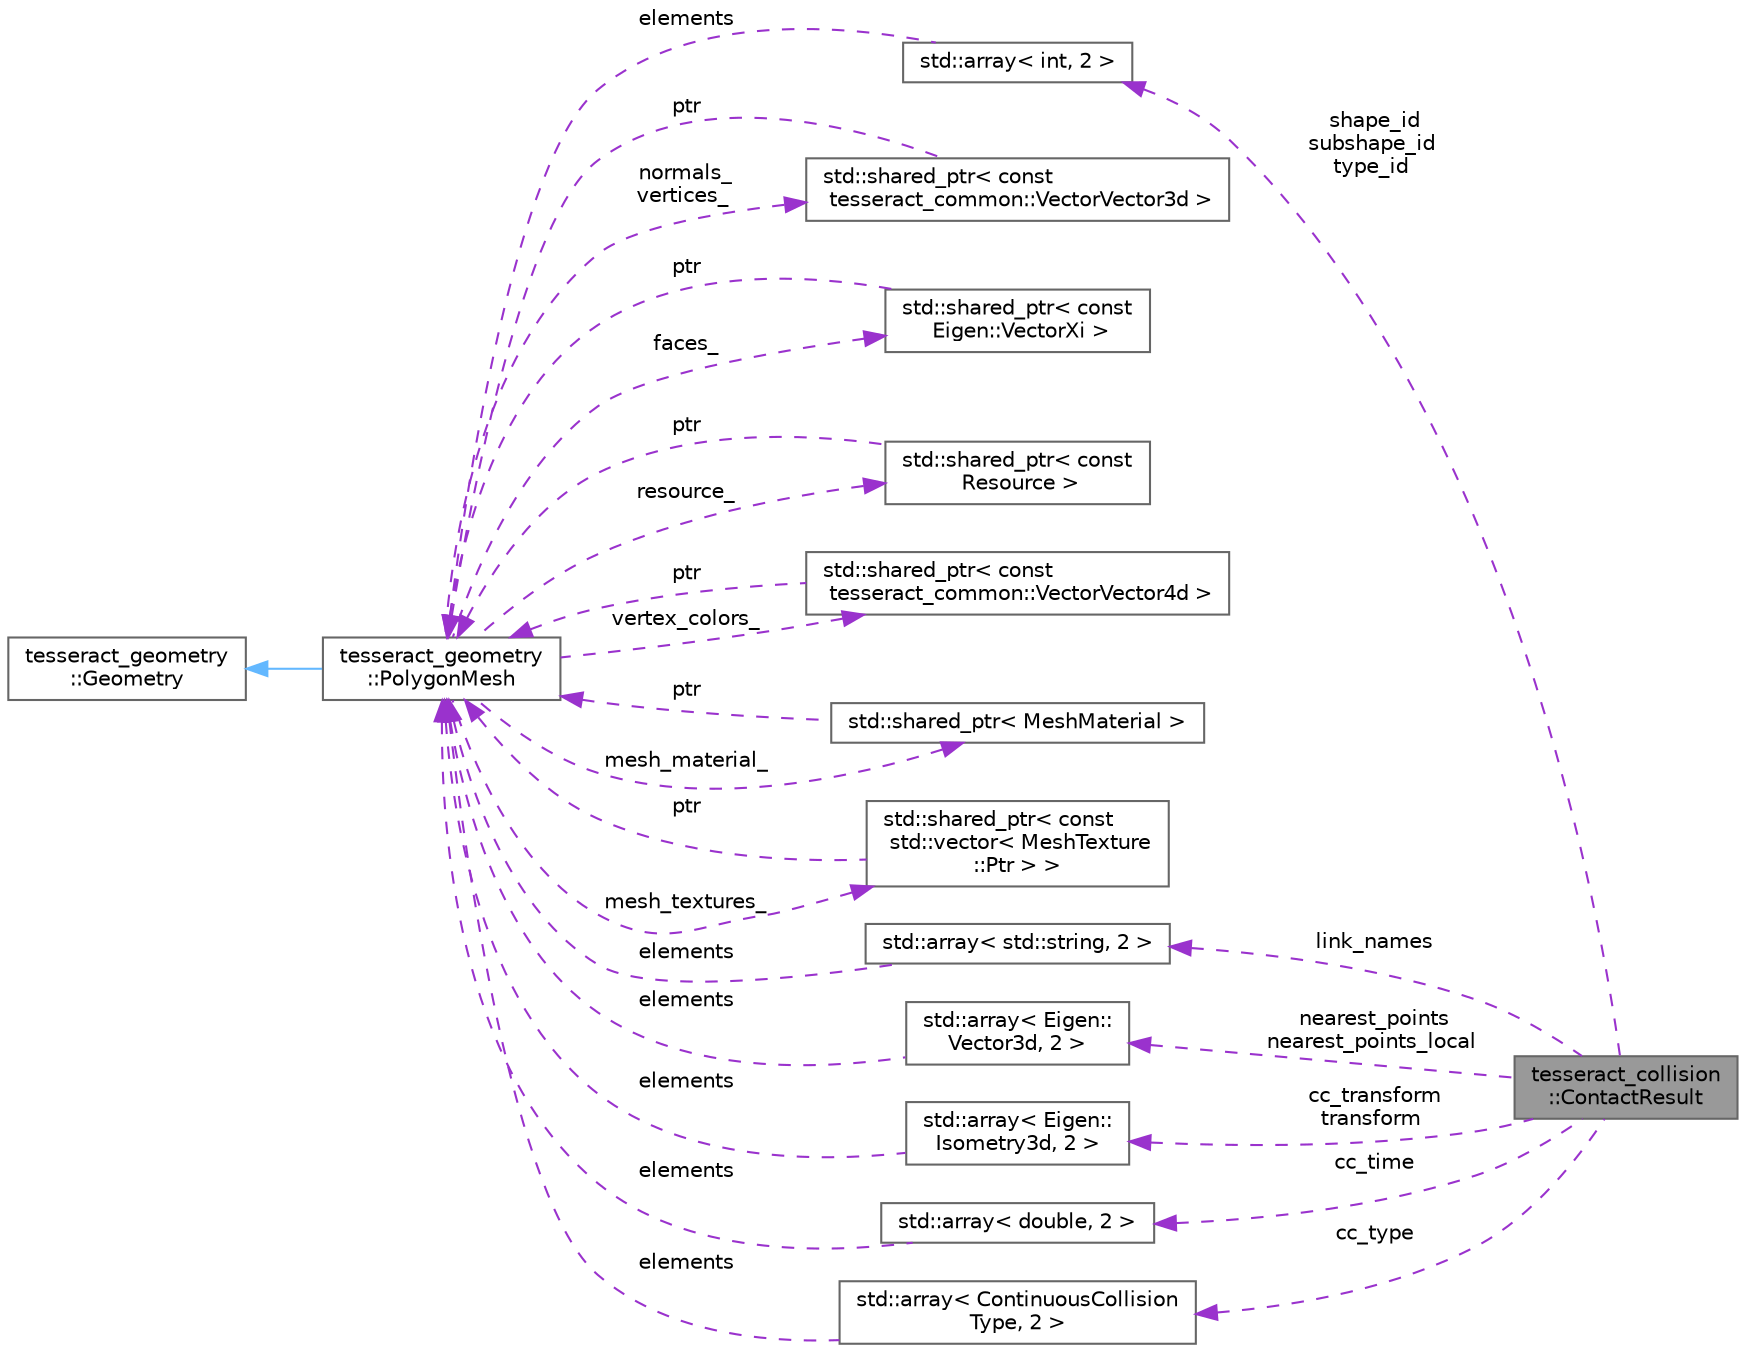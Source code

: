 digraph "tesseract_collision::ContactResult"
{
 // LATEX_PDF_SIZE
  bgcolor="transparent";
  edge [fontname=Helvetica,fontsize=10,labelfontname=Helvetica,labelfontsize=10];
  node [fontname=Helvetica,fontsize=10,shape=box,height=0.2,width=0.4];
  rankdir="LR";
  Node1 [label="tesseract_collision\l::ContactResult",height=0.2,width=0.4,color="gray40", fillcolor="grey60", style="filled", fontcolor="black",tooltip=" "];
  Node2 -> Node1 [dir="back",color="darkorchid3",style="dashed",label=" shape_id\nsubshape_id\ntype_id" ];
  Node2 [label="std::array\< int, 2 \>",height=0.2,width=0.4,color="gray40", fillcolor="white", style="filled",tooltip=" "];
  Node3 -> Node2 [dir="back",color="darkorchid3",style="dashed",label=" elements" ];
  Node3 [label="tesseract_geometry\l::PolygonMesh",height=0.2,width=0.4,color="gray40", fillcolor="white", style="filled",URL="$d8/dc9/classtesseract__geometry_1_1PolygonMesh.html",tooltip=" "];
  Node4 -> Node3 [dir="back",color="steelblue1",style="solid"];
  Node4 [label="tesseract_geometry\l::Geometry",height=0.2,width=0.4,color="gray40", fillcolor="white", style="filled",URL="$df/d1a/classtesseract__geometry_1_1Geometry.html",tooltip=" "];
  Node5 -> Node3 [dir="back",color="darkorchid3",style="dashed",label=" normals_\nvertices_" ];
  Node5 [label="std::shared_ptr\< const\l tesseract_common::VectorVector3d \>",height=0.2,width=0.4,color="gray40", fillcolor="white", style="filled",tooltip=" "];
  Node3 -> Node5 [dir="back",color="darkorchid3",style="dashed",label=" ptr" ];
  Node6 -> Node3 [dir="back",color="darkorchid3",style="dashed",label=" faces_" ];
  Node6 [label="std::shared_ptr\< const\l Eigen::VectorXi \>",height=0.2,width=0.4,color="gray40", fillcolor="white", style="filled",tooltip=" "];
  Node3 -> Node6 [dir="back",color="darkorchid3",style="dashed",label=" ptr" ];
  Node7 -> Node3 [dir="back",color="darkorchid3",style="dashed",label=" resource_" ];
  Node7 [label="std::shared_ptr\< const\l Resource \>",height=0.2,width=0.4,color="gray40", fillcolor="white", style="filled",tooltip=" "];
  Node3 -> Node7 [dir="back",color="darkorchid3",style="dashed",label=" ptr" ];
  Node8 -> Node3 [dir="back",color="darkorchid3",style="dashed",label=" vertex_colors_" ];
  Node8 [label="std::shared_ptr\< const\l tesseract_common::VectorVector4d \>",height=0.2,width=0.4,color="gray40", fillcolor="white", style="filled",tooltip=" "];
  Node3 -> Node8 [dir="back",color="darkorchid3",style="dashed",label=" ptr" ];
  Node9 -> Node3 [dir="back",color="darkorchid3",style="dashed",label=" mesh_material_" ];
  Node9 [label="std::shared_ptr\< MeshMaterial \>",height=0.2,width=0.4,color="gray40", fillcolor="white", style="filled",tooltip=" "];
  Node3 -> Node9 [dir="back",color="darkorchid3",style="dashed",label=" ptr" ];
  Node10 -> Node3 [dir="back",color="darkorchid3",style="dashed",label=" mesh_textures_" ];
  Node10 [label="std::shared_ptr\< const\l std::vector\< MeshTexture\l::Ptr \> \>",height=0.2,width=0.4,color="gray40", fillcolor="white", style="filled",tooltip=" "];
  Node3 -> Node10 [dir="back",color="darkorchid3",style="dashed",label=" ptr" ];
  Node11 -> Node1 [dir="back",color="darkorchid3",style="dashed",label=" link_names" ];
  Node11 [label="std::array\< std::string, 2 \>",height=0.2,width=0.4,color="gray40", fillcolor="white", style="filled",tooltip=" "];
  Node3 -> Node11 [dir="back",color="darkorchid3",style="dashed",label=" elements" ];
  Node12 -> Node1 [dir="back",color="darkorchid3",style="dashed",label=" nearest_points\nnearest_points_local" ];
  Node12 [label="std::array\< Eigen::\lVector3d, 2 \>",height=0.2,width=0.4,color="gray40", fillcolor="white", style="filled",tooltip=" "];
  Node3 -> Node12 [dir="back",color="darkorchid3",style="dashed",label=" elements" ];
  Node13 -> Node1 [dir="back",color="darkorchid3",style="dashed",label=" cc_transform\ntransform" ];
  Node13 [label="std::array\< Eigen::\lIsometry3d, 2 \>",height=0.2,width=0.4,color="gray40", fillcolor="white", style="filled",tooltip=" "];
  Node3 -> Node13 [dir="back",color="darkorchid3",style="dashed",label=" elements" ];
  Node14 -> Node1 [dir="back",color="darkorchid3",style="dashed",label=" cc_time" ];
  Node14 [label="std::array\< double, 2 \>",height=0.2,width=0.4,color="gray40", fillcolor="white", style="filled",tooltip=" "];
  Node3 -> Node14 [dir="back",color="darkorchid3",style="dashed",label=" elements" ];
  Node15 -> Node1 [dir="back",color="darkorchid3",style="dashed",label=" cc_type" ];
  Node15 [label="std::array\< ContinuousCollision\lType, 2 \>",height=0.2,width=0.4,color="gray40", fillcolor="white", style="filled",tooltip=" "];
  Node3 -> Node15 [dir="back",color="darkorchid3",style="dashed",label=" elements" ];
}
